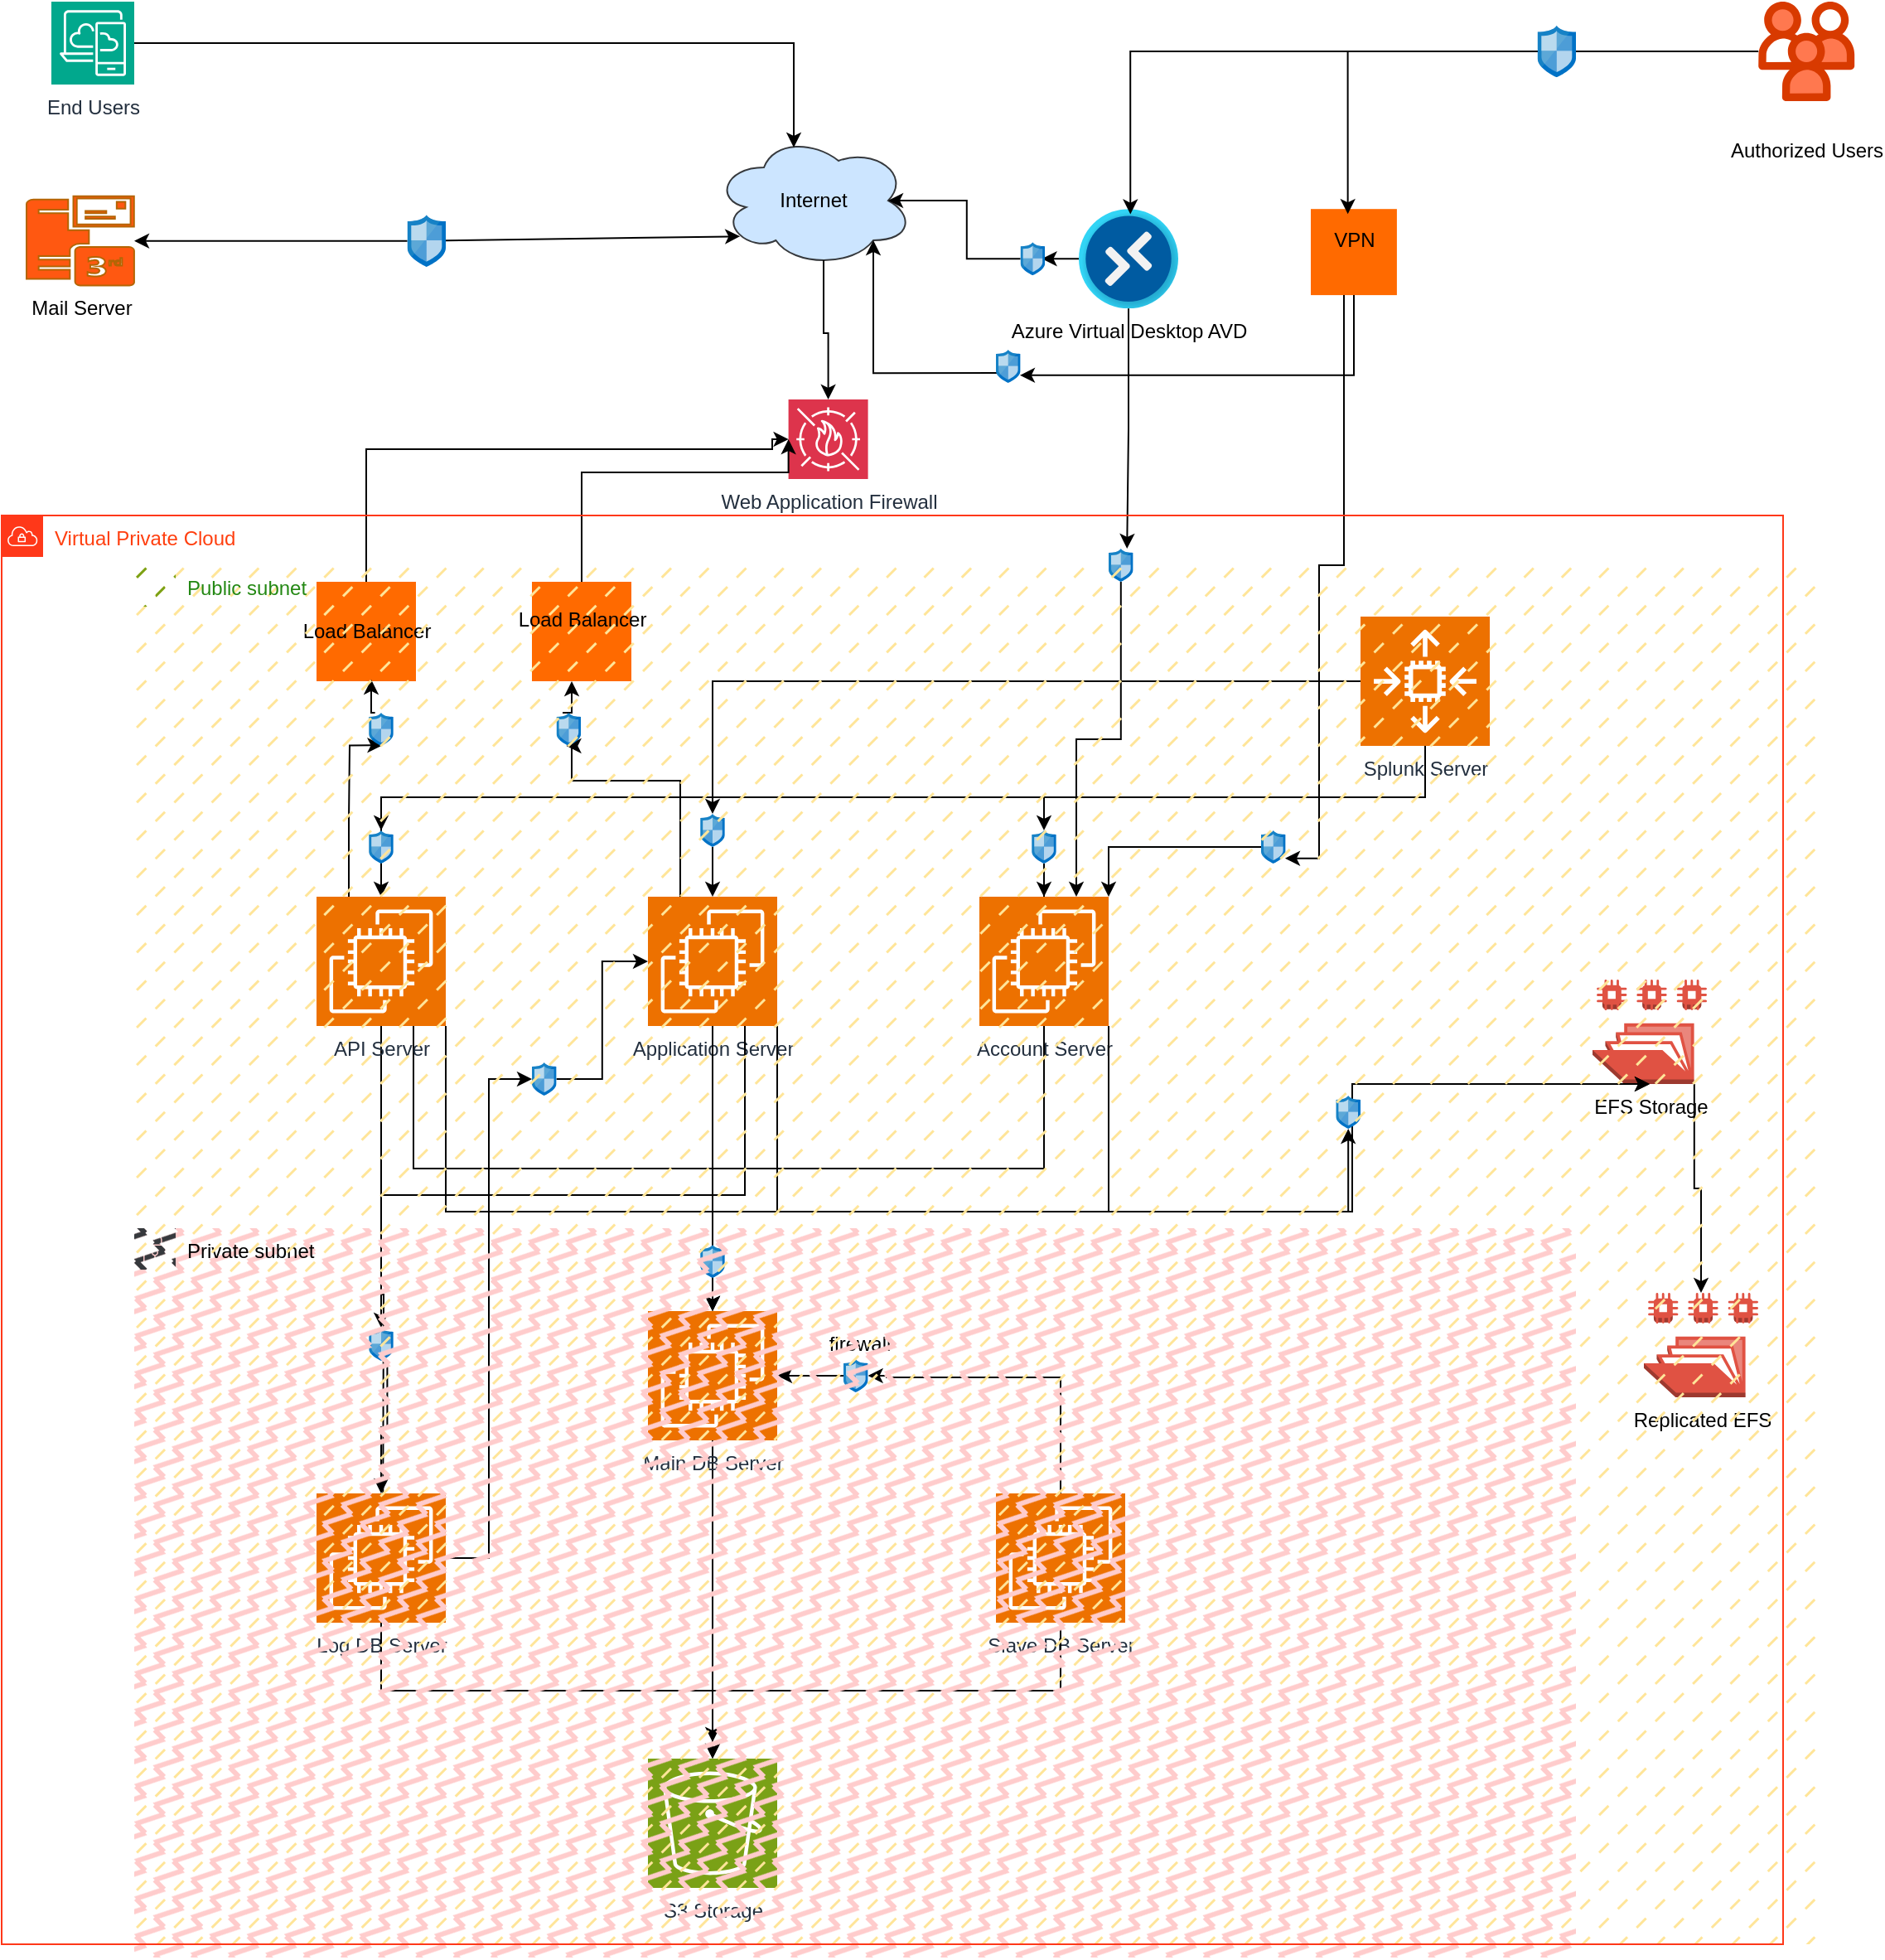 <mxfile version="26.1.3">
  <diagram name="Page-1" id="6llcf1VO2GF8xaWJh-RL">
    <mxGraphModel dx="3382" dy="2260" grid="1" gridSize="10" guides="1" tooltips="1" connect="1" arrows="1" fold="1" page="1" pageScale="1" pageWidth="850" pageHeight="1100" math="0" shadow="0">
      <root>
        <mxCell id="0" />
        <mxCell id="1" parent="0" />
        <mxCell id="7397BdflzSJR0_GllKvD-17" style="edgeStyle=orthogonalEdgeStyle;rounded=0;orthogonalLoop=1;jettySize=auto;html=1;exitX=0.75;exitY=1;exitDx=0;exitDy=0;exitPerimeter=0;" parent="1" source="7397BdflzSJR0_GllKvD-3" target="7397BdflzSJR0_GllKvD-7" edge="1">
          <mxGeometry relative="1" as="geometry" />
        </mxCell>
        <mxCell id="7397BdflzSJR0_GllKvD-20" style="edgeStyle=orthogonalEdgeStyle;rounded=0;orthogonalLoop=1;jettySize=auto;html=1;" parent="1" source="7397BdflzSJR0_GllKvD-3" edge="1">
          <mxGeometry relative="1" as="geometry">
            <mxPoint x="160" y="682" as="targetPoint" />
            <mxPoint x="139.5" y="400" as="sourcePoint" />
          </mxGeometry>
        </mxCell>
        <mxCell id="7397BdflzSJR0_GllKvD-3" value="API Server " style="sketch=0;points=[[0,0,0],[0.25,0,0],[0.5,0,0],[0.75,0,0],[1,0,0],[0,1,0],[0.25,1,0],[0.5,1,0],[0.75,1,0],[1,1,0],[0,0.25,0],[0,0.5,0],[0,0.75,0],[1,0.25,0],[1,0.5,0],[1,0.75,0]];outlineConnect=0;fontColor=#232F3E;fillColor=#ED7100;strokeColor=#ffffff;dashed=0;verticalLabelPosition=bottom;verticalAlign=top;align=center;html=1;fontSize=12;fontStyle=0;aspect=fixed;shape=mxgraph.aws4.resourceIcon;resIcon=mxgraph.aws4.ec2;" parent="1" vertex="1">
          <mxGeometry x="120" y="280" width="78" height="78" as="geometry" />
        </mxCell>
        <mxCell id="7397BdflzSJR0_GllKvD-4" value="Application Server" style="sketch=0;points=[[0,0,0],[0.25,0,0],[0.5,0,0],[0.75,0,0],[1,0,0],[0,1,0],[0.25,1,0],[0.5,1,0],[0.75,1,0],[1,1,0],[0,0.25,0],[0,0.5,0],[0,0.75,0],[1,0.25,0],[1,0.5,0],[1,0.75,0]];outlineConnect=0;fontColor=#232F3E;fillColor=#ED7100;strokeColor=#ffffff;dashed=0;verticalLabelPosition=bottom;verticalAlign=top;align=center;html=1;fontSize=12;fontStyle=0;aspect=fixed;shape=mxgraph.aws4.resourceIcon;resIcon=mxgraph.aws4.ec2;" parent="1" vertex="1">
          <mxGeometry x="320" y="280" width="78" height="78" as="geometry" />
        </mxCell>
        <mxCell id="7397BdflzSJR0_GllKvD-5" value="Log DB Server" style="sketch=0;points=[[0,0,0],[0.25,0,0],[0.5,0,0],[0.75,0,0],[1,0,0],[0,1,0],[0.25,1,0],[0.5,1,0],[0.75,1,0],[1,1,0],[0,0.25,0],[0,0.5,0],[0,0.75,0],[1,0.25,0],[1,0.5,0],[1,0.75,0]];outlineConnect=0;fontColor=#232F3E;fillColor=#ED7100;strokeColor=#ffffff;dashed=0;verticalLabelPosition=bottom;verticalAlign=top;align=center;html=1;fontSize=12;fontStyle=0;aspect=fixed;shape=mxgraph.aws4.resourceIcon;resIcon=mxgraph.aws4.ec2;" parent="1" vertex="1">
          <mxGeometry x="120" y="640" width="78" height="78" as="geometry" />
        </mxCell>
        <mxCell id="7397BdflzSJR0_GllKvD-12" style="edgeStyle=orthogonalEdgeStyle;rounded=0;orthogonalLoop=1;jettySize=auto;html=1;entryX=1;entryY=0.5;entryDx=0;entryDy=0;entryPerimeter=0;" parent="1" source="7397BdflzSJR0_GllKvD-67" target="7397BdflzSJR0_GllKvD-7" edge="1">
          <mxGeometry relative="1" as="geometry">
            <mxPoint x="569" y="570" as="targetPoint" />
            <Array as="points" />
          </mxGeometry>
        </mxCell>
        <mxCell id="7397BdflzSJR0_GllKvD-6" value="Slave DB Server" style="sketch=0;points=[[0,0,0],[0.25,0,0],[0.5,0,0],[0.75,0,0],[1,0,0],[0,1,0],[0.25,1,0],[0.5,1,0],[0.75,1,0],[1,1,0],[0,0.25,0],[0,0.5,0],[0,0.75,0],[1,0.25,0],[1,0.5,0],[1,0.75,0]];outlineConnect=0;fontColor=#232F3E;fillColor=#ED7100;strokeColor=#ffffff;dashed=0;verticalLabelPosition=bottom;verticalAlign=top;align=center;html=1;fontSize=12;fontStyle=0;aspect=fixed;shape=mxgraph.aws4.resourceIcon;resIcon=mxgraph.aws4.ec2;" parent="1" vertex="1">
          <mxGeometry x="530" y="640" width="78" height="78" as="geometry" />
        </mxCell>
        <mxCell id="7397BdflzSJR0_GllKvD-26" style="edgeStyle=orthogonalEdgeStyle;rounded=0;orthogonalLoop=1;jettySize=auto;html=1;exitX=0.5;exitY=1;exitDx=0;exitDy=0;exitPerimeter=0;" parent="1" source="7397BdflzSJR0_GllKvD-7" edge="1">
          <mxGeometry relative="1" as="geometry">
            <mxPoint x="359" y="790" as="targetPoint" />
          </mxGeometry>
        </mxCell>
        <mxCell id="7397BdflzSJR0_GllKvD-7" value="Main DB Server" style="sketch=0;points=[[0,0,0],[0.25,0,0],[0.5,0,0],[0.75,0,0],[1,0,0],[0,1,0],[0.25,1,0],[0.5,1,0],[0.75,1,0],[1,1,0],[0,0.25,0],[0,0.5,0],[0,0.75,0],[1,0.25,0],[1,0.5,0],[1,0.75,0]];outlineConnect=0;fontColor=#232F3E;fillColor=#ED7100;strokeColor=#ffffff;dashed=0;verticalLabelPosition=bottom;verticalAlign=top;align=center;html=1;fontSize=12;fontStyle=0;aspect=fixed;shape=mxgraph.aws4.resourceIcon;resIcon=mxgraph.aws4.ec2;" parent="1" vertex="1">
          <mxGeometry x="320" y="530" width="78" height="78" as="geometry" />
        </mxCell>
        <mxCell id="7397BdflzSJR0_GllKvD-8" value="Account Server" style="sketch=0;points=[[0,0,0],[0.25,0,0],[0.5,0,0],[0.75,0,0],[1,0,0],[0,1,0],[0.25,1,0],[0.5,1,0],[0.75,1,0],[1,1,0],[0,0.25,0],[0,0.5,0],[0,0.75,0],[1,0.25,0],[1,0.5,0],[1,0.75,0]];outlineConnect=0;fontColor=#232F3E;fillColor=#ED7100;strokeColor=#ffffff;dashed=0;verticalLabelPosition=bottom;verticalAlign=top;align=center;html=1;fontSize=12;fontStyle=0;aspect=fixed;shape=mxgraph.aws4.resourceIcon;resIcon=mxgraph.aws4.ec2;" parent="1" vertex="1">
          <mxGeometry x="520" y="280" width="78" height="78" as="geometry" />
        </mxCell>
        <mxCell id="7397BdflzSJR0_GllKvD-22" style="edgeStyle=orthogonalEdgeStyle;rounded=0;orthogonalLoop=1;jettySize=auto;html=1;exitX=0.5;exitY=1;exitDx=0;exitDy=0;exitPerimeter=0;" parent="1" source="7397BdflzSJR0_GllKvD-95" target="7397BdflzSJR0_GllKvD-8" edge="1">
          <mxGeometry relative="1" as="geometry" />
        </mxCell>
        <mxCell id="7397BdflzSJR0_GllKvD-10" value="&lt;div&gt;Splunk Server&lt;/div&gt;&lt;div&gt;&lt;br&gt;&lt;/div&gt;" style="sketch=0;points=[[0,0,0],[0.25,0,0],[0.5,0,0],[0.75,0,0],[1,0,0],[0,1,0],[0.25,1,0],[0.5,1,0],[0.75,1,0],[1,1,0],[0,0.25,0],[0,0.5,0],[0,0.75,0],[1,0.25,0],[1,0.5,0],[1,0.75,0]];outlineConnect=0;fontColor=#232F3E;fillColor=#ED7100;strokeColor=#ffffff;dashed=0;verticalLabelPosition=bottom;verticalAlign=top;align=center;html=1;fontSize=12;fontStyle=0;aspect=fixed;shape=mxgraph.aws4.resourceIcon;resIcon=mxgraph.aws4.auto_scaling2;" parent="1" vertex="1">
          <mxGeometry x="750" y="111" width="78" height="78" as="geometry" />
        </mxCell>
        <mxCell id="7397BdflzSJR0_GllKvD-11" style="edgeStyle=orthogonalEdgeStyle;rounded=0;orthogonalLoop=1;jettySize=auto;html=1;exitX=0.5;exitY=1;exitDx=0;exitDy=0;exitPerimeter=0;entryX=0.5;entryY=0;entryDx=0;entryDy=0;entryPerimeter=0;" parent="1" source="7397BdflzSJR0_GllKvD-4" target="7397BdflzSJR0_GllKvD-7" edge="1">
          <mxGeometry relative="1" as="geometry" />
        </mxCell>
        <mxCell id="7397BdflzSJR0_GllKvD-14" style="edgeStyle=orthogonalEdgeStyle;rounded=0;orthogonalLoop=1;jettySize=auto;html=1;entryX=0;entryY=0.5;entryDx=0;entryDy=0;entryPerimeter=0;" parent="1" source="7397BdflzSJR0_GllKvD-88" target="7397BdflzSJR0_GllKvD-4" edge="1">
          <mxGeometry relative="1" as="geometry" />
        </mxCell>
        <mxCell id="7397BdflzSJR0_GllKvD-18" style="edgeStyle=orthogonalEdgeStyle;rounded=0;orthogonalLoop=1;jettySize=auto;html=1;exitX=0.5;exitY=1;exitDx=0;exitDy=0;exitPerimeter=0;entryX=0.5;entryY=0;entryDx=0;entryDy=0;entryPerimeter=0;" parent="1" source="7397BdflzSJR0_GllKvD-8" target="7397BdflzSJR0_GllKvD-7" edge="1">
          <mxGeometry relative="1" as="geometry" />
        </mxCell>
        <mxCell id="7397BdflzSJR0_GllKvD-19" value="" style="edgeStyle=orthogonalEdgeStyle;rounded=0;orthogonalLoop=1;jettySize=auto;html=1;exitX=0.75;exitY=1;exitDx=0;exitDy=0;exitPerimeter=0;entryX=0.5;entryY=0;entryDx=0;entryDy=0;entryPerimeter=0;" parent="1" source="7397BdflzSJR0_GllKvD-60" target="7397BdflzSJR0_GllKvD-5" edge="1">
          <mxGeometry relative="1" as="geometry" />
        </mxCell>
        <mxCell id="7397BdflzSJR0_GllKvD-21" style="edgeStyle=orthogonalEdgeStyle;rounded=0;orthogonalLoop=1;jettySize=auto;html=1;entryX=0.5;entryY=0;entryDx=0;entryDy=0;entryPerimeter=0;" parent="1" source="7397BdflzSJR0_GllKvD-97" target="7397BdflzSJR0_GllKvD-4" edge="1">
          <mxGeometry relative="1" as="geometry" />
        </mxCell>
        <mxCell id="7397BdflzSJR0_GllKvD-23" style="edgeStyle=orthogonalEdgeStyle;rounded=0;orthogonalLoop=1;jettySize=auto;html=1;exitX=0.5;exitY=1;exitDx=0;exitDy=0;exitPerimeter=0;entryX=0.5;entryY=0;entryDx=0;entryDy=0;entryPerimeter=0;" parent="1" source="7397BdflzSJR0_GllKvD-99" target="7397BdflzSJR0_GllKvD-3" edge="1">
          <mxGeometry relative="1" as="geometry">
            <Array as="points">
              <mxPoint x="159" y="220" />
            </Array>
          </mxGeometry>
        </mxCell>
        <mxCell id="7397BdflzSJR0_GllKvD-24" value="&lt;div&gt;S3 Storage&lt;/div&gt;&lt;div&gt;&lt;br&gt;&lt;/div&gt;" style="sketch=0;points=[[0,0,0],[0.25,0,0],[0.5,0,0],[0.75,0,0],[1,0,0],[0,1,0],[0.25,1,0],[0.5,1,0],[0.75,1,0],[1,1,0],[0,0.25,0],[0,0.5,0],[0,0.75,0],[1,0.25,0],[1,0.5,0],[1,0.75,0]];outlineConnect=0;fontColor=#232F3E;fillColor=#7AA116;strokeColor=#ffffff;dashed=0;verticalLabelPosition=bottom;verticalAlign=top;align=center;html=1;fontSize=12;fontStyle=0;aspect=fixed;shape=mxgraph.aws4.resourceIcon;resIcon=mxgraph.aws4.s3;" parent="1" vertex="1">
          <mxGeometry x="320" y="800" width="78" height="78" as="geometry" />
        </mxCell>
        <mxCell id="7397BdflzSJR0_GllKvD-25" style="edgeStyle=orthogonalEdgeStyle;rounded=0;orthogonalLoop=1;jettySize=auto;html=1;exitX=0.5;exitY=1;exitDx=0;exitDy=0;exitPerimeter=0;entryX=0.5;entryY=0;entryDx=0;entryDy=0;entryPerimeter=0;" parent="1" source="7397BdflzSJR0_GllKvD-6" target="7397BdflzSJR0_GllKvD-24" edge="1">
          <mxGeometry relative="1" as="geometry" />
        </mxCell>
        <mxCell id="7397BdflzSJR0_GllKvD-27" style="edgeStyle=orthogonalEdgeStyle;rounded=0;orthogonalLoop=1;jettySize=auto;html=1;exitX=0.5;exitY=1;exitDx=0;exitDy=0;exitPerimeter=0;entryX=0.5;entryY=0;entryDx=0;entryDy=0;entryPerimeter=0;" parent="1" source="7397BdflzSJR0_GllKvD-5" target="7397BdflzSJR0_GllKvD-24" edge="1">
          <mxGeometry relative="1" as="geometry" />
        </mxCell>
        <mxCell id="7397BdflzSJR0_GllKvD-35" style="edgeStyle=orthogonalEdgeStyle;rounded=0;orthogonalLoop=1;jettySize=auto;html=1;exitX=0.89;exitY=1;exitDx=0;exitDy=0;exitPerimeter=0;" parent="1" source="7397BdflzSJR0_GllKvD-28" target="7397BdflzSJR0_GllKvD-34" edge="1">
          <mxGeometry relative="1" as="geometry" />
        </mxCell>
        <mxCell id="7397BdflzSJR0_GllKvD-28" value="EFS Storage" style="outlineConnect=0;dashed=0;verticalLabelPosition=bottom;verticalAlign=top;align=center;html=1;shape=mxgraph.aws3.efs_share;fillColor=#E05243;gradientColor=none;" parent="1" vertex="1">
          <mxGeometry x="890" y="330" width="69" height="63" as="geometry" />
        </mxCell>
        <mxCell id="7397BdflzSJR0_GllKvD-30" style="edgeStyle=orthogonalEdgeStyle;rounded=0;orthogonalLoop=1;jettySize=auto;html=1;exitX=1;exitY=1;exitDx=0;exitDy=0;exitPerimeter=0;entryX=0.5;entryY=1;entryDx=0;entryDy=0;entryPerimeter=0;" parent="1" source="7397BdflzSJR0_GllKvD-3" target="7397BdflzSJR0_GllKvD-28" edge="1">
          <mxGeometry relative="1" as="geometry">
            <Array as="points">
              <mxPoint x="198" y="470" />
              <mxPoint x="745" y="470" />
            </Array>
          </mxGeometry>
        </mxCell>
        <mxCell id="7397BdflzSJR0_GllKvD-32" style="edgeStyle=orthogonalEdgeStyle;rounded=0;orthogonalLoop=1;jettySize=auto;html=1;exitX=1;exitY=1;exitDx=0;exitDy=0;exitPerimeter=0;entryX=0.5;entryY=1;entryDx=0;entryDy=0;entryPerimeter=0;" parent="1" source="7397BdflzSJR0_GllKvD-4" target="7397BdflzSJR0_GllKvD-28" edge="1">
          <mxGeometry relative="1" as="geometry">
            <Array as="points">
              <mxPoint x="398" y="470" />
              <mxPoint x="745" y="470" />
            </Array>
          </mxGeometry>
        </mxCell>
        <mxCell id="7397BdflzSJR0_GllKvD-34" value="Replicated EFS" style="outlineConnect=0;dashed=0;verticalLabelPosition=bottom;verticalAlign=top;align=center;html=1;shape=mxgraph.aws3.efs_share;fillColor=#E05243;gradientColor=none;" parent="1" vertex="1">
          <mxGeometry x="921" y="519" width="69" height="63" as="geometry" />
        </mxCell>
        <mxCell id="7397BdflzSJR0_GllKvD-36" value="&lt;div&gt;Load Balancer&lt;/div&gt;" style="points=[];aspect=fixed;html=1;align=center;shadow=0;dashed=0;fillColor=#FF6A00;strokeColor=none;shape=mxgraph.alibaba_cloud.alb_application_load_balancer_02;" parent="1" vertex="1">
          <mxGeometry x="120" y="90" width="60" height="60" as="geometry" />
        </mxCell>
        <mxCell id="7397BdflzSJR0_GllKvD-37" value="&lt;div&gt;Load Balancer&lt;/div&gt;&lt;div&gt;&lt;br&gt;&lt;/div&gt;" style="points=[];aspect=fixed;html=1;align=center;shadow=0;dashed=0;fillColor=#FF6A00;strokeColor=none;shape=mxgraph.alibaba_cloud.alb_application_load_balancer_02;" parent="1" vertex="1">
          <mxGeometry x="250" y="90" width="60" height="60" as="geometry" />
        </mxCell>
        <mxCell id="7397BdflzSJR0_GllKvD-39" style="edgeStyle=orthogonalEdgeStyle;rounded=0;orthogonalLoop=1;jettySize=auto;html=1;exitX=0.25;exitY=0;exitDx=0;exitDy=0;exitPerimeter=0;entryX=0.55;entryY=0.983;entryDx=0;entryDy=0;entryPerimeter=0;" parent="1" source="7397BdflzSJR0_GllKvD-103" target="7397BdflzSJR0_GllKvD-36" edge="1">
          <mxGeometry relative="1" as="geometry" />
        </mxCell>
        <mxCell id="7397BdflzSJR0_GllKvD-40" style="edgeStyle=orthogonalEdgeStyle;rounded=0;orthogonalLoop=1;jettySize=auto;html=1;exitX=0.25;exitY=0;exitDx=0;exitDy=0;exitPerimeter=0;entryX=0.4;entryY=1;entryDx=0;entryDy=0;entryPerimeter=0;" parent="1" source="7397BdflzSJR0_GllKvD-101" target="7397BdflzSJR0_GllKvD-37" edge="1">
          <mxGeometry relative="1" as="geometry">
            <Array as="points" />
          </mxGeometry>
        </mxCell>
        <mxCell id="7397BdflzSJR0_GllKvD-41" value="&lt;div&gt;Web Application Firewall&lt;/div&gt;&lt;div&gt;&lt;br&gt;&lt;/div&gt;" style="sketch=0;points=[[0,0,0],[0.25,0,0],[0.5,0,0],[0.75,0,0],[1,0,0],[0,1,0],[0.25,1,0],[0.5,1,0],[0.75,1,0],[1,1,0],[0,0.25,0],[0,0.5,0],[0,0.75,0],[1,0.25,0],[1,0.5,0],[1,0.75,0]];outlineConnect=0;fontColor=#232F3E;fillColor=#DD344C;strokeColor=#ffffff;dashed=0;verticalLabelPosition=bottom;verticalAlign=top;align=center;html=1;fontSize=12;fontStyle=0;aspect=fixed;shape=mxgraph.aws4.resourceIcon;resIcon=mxgraph.aws4.waf;" parent="1" vertex="1">
          <mxGeometry x="404.8" y="-20" width="48" height="48" as="geometry" />
        </mxCell>
        <mxCell id="7397BdflzSJR0_GllKvD-45" value="&lt;div&gt;Internet &lt;br&gt;&lt;/div&gt;" style="ellipse;shape=cloud;whiteSpace=wrap;html=1;fillColor=#cce5ff;strokeColor=#36393d;" parent="1" vertex="1">
          <mxGeometry x="360" y="-180" width="120" height="80" as="geometry" />
        </mxCell>
        <mxCell id="7397BdflzSJR0_GllKvD-46" style="edgeStyle=orthogonalEdgeStyle;rounded=0;orthogonalLoop=1;jettySize=auto;html=1;entryX=0;entryY=0.5;entryDx=0;entryDy=0;entryPerimeter=0;" parent="1" source="7397BdflzSJR0_GllKvD-37" target="7397BdflzSJR0_GllKvD-41" edge="1">
          <mxGeometry relative="1" as="geometry">
            <Array as="points">
              <mxPoint x="280" y="24" />
            </Array>
          </mxGeometry>
        </mxCell>
        <mxCell id="7397BdflzSJR0_GllKvD-48" style="edgeStyle=orthogonalEdgeStyle;rounded=0;orthogonalLoop=1;jettySize=auto;html=1;entryX=0;entryY=0.5;entryDx=0;entryDy=0;entryPerimeter=0;" parent="1" source="7397BdflzSJR0_GllKvD-36" target="7397BdflzSJR0_GllKvD-41" edge="1">
          <mxGeometry relative="1" as="geometry">
            <Array as="points">
              <mxPoint x="150" y="10" />
              <mxPoint x="395" y="10" />
            </Array>
          </mxGeometry>
        </mxCell>
        <mxCell id="7397BdflzSJR0_GllKvD-51" value="firewall" style="ellipse;whiteSpace=wrap;html=1;rotation=0;" parent="1" vertex="1">
          <mxGeometry x="442.8" y="550" width="10" as="geometry" />
        </mxCell>
        <mxCell id="7397BdflzSJR0_GllKvD-72" value="" style="edgeStyle=orthogonalEdgeStyle;rounded=0;orthogonalLoop=1;jettySize=auto;html=1;entryX=1;entryY=0.5;entryDx=0;entryDy=0;entryPerimeter=0;" parent="1" source="7397BdflzSJR0_GllKvD-6" target="7397BdflzSJR0_GllKvD-67" edge="1">
          <mxGeometry relative="1" as="geometry">
            <mxPoint x="398" y="569" as="targetPoint" />
            <mxPoint x="569" y="640" as="sourcePoint" />
            <Array as="points">
              <mxPoint x="569" y="570" />
              <mxPoint x="464" y="570" />
              <mxPoint x="464" y="569" />
            </Array>
          </mxGeometry>
        </mxCell>
        <mxCell id="7397BdflzSJR0_GllKvD-67" value="" style="image;sketch=0;aspect=fixed;html=1;points=[];align=center;fontSize=12;image=img/lib/mscae/Network_Security_Groups_Classic.svg;" parent="1" vertex="1">
          <mxGeometry x="438" y="559" width="14.8" height="20" as="geometry" />
        </mxCell>
        <mxCell id="7397BdflzSJR0_GllKvD-74" value="" style="edgeStyle=orthogonalEdgeStyle;rounded=0;orthogonalLoop=1;jettySize=auto;html=1;exitX=0.75;exitY=1;exitDx=0;exitDy=0;exitPerimeter=0;entryX=0.5;entryY=0;entryDx=0;entryDy=0;entryPerimeter=0;" parent="1" source="7397BdflzSJR0_GllKvD-4" target="7397BdflzSJR0_GllKvD-60" edge="1">
          <mxGeometry relative="1" as="geometry">
            <mxPoint x="379" y="358" as="sourcePoint" />
            <mxPoint x="159" y="640" as="targetPoint" />
            <Array as="points">
              <mxPoint x="379" y="460" />
              <mxPoint x="159" y="460" />
            </Array>
          </mxGeometry>
        </mxCell>
        <mxCell id="7397BdflzSJR0_GllKvD-60" value="" style="image;sketch=0;aspect=fixed;html=1;points=[];align=center;fontSize=12;image=img/lib/mscae/Network_Security_Groups_Classic.svg;" parent="1" vertex="1">
          <mxGeometry x="151.6" y="540" width="14.8" height="20" as="geometry" />
        </mxCell>
        <mxCell id="7397BdflzSJR0_GllKvD-87" value="" style="image;sketch=0;aspect=fixed;html=1;points=[];align=center;fontSize=12;image=img/lib/mscae/Network_Security_Groups_Classic.svg;" parent="1" vertex="1">
          <mxGeometry x="351.6" y="490" width="14.8" height="20" as="geometry" />
        </mxCell>
        <mxCell id="7397BdflzSJR0_GllKvD-89" value="" style="edgeStyle=orthogonalEdgeStyle;rounded=0;orthogonalLoop=1;jettySize=auto;html=1;entryX=0;entryY=0.5;entryDx=0;entryDy=0;entryPerimeter=0;" parent="1" source="7397BdflzSJR0_GllKvD-5" target="7397BdflzSJR0_GllKvD-88" edge="1">
          <mxGeometry relative="1" as="geometry">
            <mxPoint x="198" y="679" as="sourcePoint" />
            <mxPoint x="320" y="319" as="targetPoint" />
          </mxGeometry>
        </mxCell>
        <mxCell id="7397BdflzSJR0_GllKvD-88" value="" style="image;sketch=0;aspect=fixed;html=1;points=[];align=center;fontSize=12;image=img/lib/mscae/Network_Security_Groups_Classic.svg;" parent="1" vertex="1">
          <mxGeometry x="250.0" y="380" width="14.8" height="20" as="geometry" />
        </mxCell>
        <mxCell id="7397BdflzSJR0_GllKvD-94" value="" style="edgeStyle=orthogonalEdgeStyle;rounded=0;orthogonalLoop=1;jettySize=auto;html=1;exitX=1;exitY=1;exitDx=0;exitDy=0;exitPerimeter=0;entryX=0.5;entryY=1;entryDx=0;entryDy=0;entryPerimeter=0;" parent="1" source="7397BdflzSJR0_GllKvD-8" target="7397BdflzSJR0_GllKvD-91" edge="1">
          <mxGeometry relative="1" as="geometry">
            <mxPoint x="598" y="358" as="sourcePoint" />
            <mxPoint x="745" y="351" as="targetPoint" />
            <Array as="points">
              <mxPoint x="598" y="470" />
              <mxPoint x="743" y="470" />
            </Array>
          </mxGeometry>
        </mxCell>
        <mxCell id="7397BdflzSJR0_GllKvD-91" value="" style="image;sketch=0;aspect=fixed;html=1;points=[];align=center;fontSize=12;image=img/lib/mscae/Network_Security_Groups_Classic.svg;" parent="1" vertex="1">
          <mxGeometry x="735.2" y="400" width="14.8" height="20" as="geometry" />
        </mxCell>
        <mxCell id="7397BdflzSJR0_GllKvD-96" value="" style="edgeStyle=orthogonalEdgeStyle;rounded=0;orthogonalLoop=1;jettySize=auto;html=1;exitX=0.5;exitY=1;exitDx=0;exitDy=0;exitPerimeter=0;" parent="1" source="7397BdflzSJR0_GllKvD-10" target="7397BdflzSJR0_GllKvD-95" edge="1">
          <mxGeometry relative="1" as="geometry">
            <mxPoint x="789" y="189" as="sourcePoint" />
            <mxPoint x="559" y="280" as="targetPoint" />
            <Array as="points">
              <mxPoint x="789" y="220" />
              <mxPoint x="559" y="220" />
            </Array>
          </mxGeometry>
        </mxCell>
        <mxCell id="7397BdflzSJR0_GllKvD-95" value="" style="image;sketch=0;aspect=fixed;html=1;points=[];align=center;fontSize=12;image=img/lib/mscae/Network_Security_Groups_Classic.svg;" parent="1" vertex="1">
          <mxGeometry x="551.6" y="240" width="14.8" height="20" as="geometry" />
        </mxCell>
        <mxCell id="7397BdflzSJR0_GllKvD-98" value="" style="edgeStyle=orthogonalEdgeStyle;rounded=0;orthogonalLoop=1;jettySize=auto;html=1;entryX=0.5;entryY=0;entryDx=0;entryDy=0;entryPerimeter=0;" parent="1" source="7397BdflzSJR0_GllKvD-10" target="7397BdflzSJR0_GllKvD-97" edge="1">
          <mxGeometry relative="1" as="geometry">
            <mxPoint x="750" y="150" as="sourcePoint" />
            <mxPoint x="359" y="280" as="targetPoint" />
          </mxGeometry>
        </mxCell>
        <mxCell id="7397BdflzSJR0_GllKvD-97" value="" style="image;sketch=0;aspect=fixed;html=1;points=[];align=center;fontSize=12;image=img/lib/mscae/Network_Security_Groups_Classic.svg;" parent="1" vertex="1">
          <mxGeometry x="351.6" y="230" width="14.8" height="20" as="geometry" />
        </mxCell>
        <mxCell id="7397BdflzSJR0_GllKvD-100" value="" style="edgeStyle=orthogonalEdgeStyle;rounded=0;orthogonalLoop=1;jettySize=auto;html=1;exitX=0.5;exitY=1;exitDx=0;exitDy=0;exitPerimeter=0;entryX=0.5;entryY=0;entryDx=0;entryDy=0;entryPerimeter=0;" parent="1" source="7397BdflzSJR0_GllKvD-10" target="7397BdflzSJR0_GllKvD-99" edge="1">
          <mxGeometry relative="1" as="geometry">
            <mxPoint x="789" y="189" as="sourcePoint" />
            <mxPoint x="159" y="280" as="targetPoint" />
            <Array as="points">
              <mxPoint x="789" y="220" />
            </Array>
          </mxGeometry>
        </mxCell>
        <mxCell id="7397BdflzSJR0_GllKvD-99" value="" style="image;sketch=0;aspect=fixed;html=1;points=[];align=center;fontSize=12;image=img/lib/mscae/Network_Security_Groups_Classic.svg;" parent="1" vertex="1">
          <mxGeometry x="151.6" y="240" width="14.8" height="20" as="geometry" />
        </mxCell>
        <mxCell id="7397BdflzSJR0_GllKvD-102" value="" style="edgeStyle=orthogonalEdgeStyle;rounded=0;orthogonalLoop=1;jettySize=auto;html=1;exitX=0.25;exitY=0;exitDx=0;exitDy=0;exitPerimeter=0;entryX=0.4;entryY=1;entryDx=0;entryDy=0;entryPerimeter=0;" parent="1" source="7397BdflzSJR0_GllKvD-4" target="7397BdflzSJR0_GllKvD-101" edge="1">
          <mxGeometry relative="1" as="geometry">
            <mxPoint x="340" y="280" as="sourcePoint" />
            <mxPoint x="274" y="150" as="targetPoint" />
            <Array as="points">
              <mxPoint x="340" y="210" />
              <mxPoint x="274" y="210" />
            </Array>
          </mxGeometry>
        </mxCell>
        <mxCell id="7397BdflzSJR0_GllKvD-101" value="" style="image;sketch=0;aspect=fixed;html=1;points=[];align=center;fontSize=12;image=img/lib/mscae/Network_Security_Groups_Classic.svg;" parent="1" vertex="1">
          <mxGeometry x="264.8" y="169" width="14.8" height="20" as="geometry" />
        </mxCell>
        <mxCell id="7397BdflzSJR0_GllKvD-104" value="" style="edgeStyle=orthogonalEdgeStyle;rounded=0;orthogonalLoop=1;jettySize=auto;html=1;exitX=0.25;exitY=0;exitDx=0;exitDy=0;exitPerimeter=0;entryX=0.55;entryY=0.983;entryDx=0;entryDy=0;entryPerimeter=0;" parent="1" source="7397BdflzSJR0_GllKvD-3" target="7397BdflzSJR0_GllKvD-103" edge="1">
          <mxGeometry relative="1" as="geometry">
            <mxPoint x="140" y="280" as="sourcePoint" />
            <mxPoint x="153" y="149" as="targetPoint" />
            <Array as="points">
              <mxPoint x="139" y="234" />
              <mxPoint x="140" y="189" />
            </Array>
          </mxGeometry>
        </mxCell>
        <mxCell id="7397BdflzSJR0_GllKvD-103" value="" style="image;sketch=0;aspect=fixed;html=1;points=[];align=center;fontSize=12;image=img/lib/mscae/Network_Security_Groups_Classic.svg;" parent="1" vertex="1">
          <mxGeometry x="151.6" y="169" width="14.8" height="20" as="geometry" />
        </mxCell>
        <mxCell id="7397BdflzSJR0_GllKvD-106" style="edgeStyle=orthogonalEdgeStyle;rounded=0;orthogonalLoop=1;jettySize=auto;html=1;entryX=0.4;entryY=0.1;entryDx=0;entryDy=0;entryPerimeter=0;" parent="1" source="7397BdflzSJR0_GllKvD-105" target="7397BdflzSJR0_GllKvD-45" edge="1">
          <mxGeometry relative="1" as="geometry">
            <mxPoint x="280" y="-230" as="targetPoint" />
          </mxGeometry>
        </mxCell>
        <mxCell id="7397BdflzSJR0_GllKvD-105" value="&lt;div&gt;End Users&lt;/div&gt;&lt;div&gt;&lt;br&gt;&lt;/div&gt;" style="sketch=0;points=[[0,0,0],[0.25,0,0],[0.5,0,0],[0.75,0,0],[1,0,0],[0,1,0],[0.25,1,0],[0.5,1,0],[0.75,1,0],[1,1,0],[0,0.25,0],[0,0.5,0],[0,0.75,0],[1,0.25,0],[1,0.5,0],[1,0.75,0]];outlineConnect=0;fontColor=#232F3E;fillColor=#01A88D;strokeColor=#ffffff;dashed=0;verticalLabelPosition=bottom;verticalAlign=top;align=center;html=1;fontSize=12;fontStyle=0;aspect=fixed;shape=mxgraph.aws4.resourceIcon;resIcon=mxgraph.aws4.desktop_and_app_streaming;" parent="1" vertex="1">
          <mxGeometry x="-40" y="-260" width="50" height="50" as="geometry" />
        </mxCell>
        <mxCell id="7397BdflzSJR0_GllKvD-108" value="&lt;div&gt;Authorized Users&lt;/div&gt;" style="verticalLabelPosition=bottom;aspect=fixed;html=1;shape=mxgraph.salesforce.employees;" parent="1" vertex="1">
          <mxGeometry x="990" y="-260" width="58.2" height="60" as="geometry" />
        </mxCell>
        <mxCell id="7397BdflzSJR0_GllKvD-109" value="&lt;div&gt;Azure Virtual Desktop AVD&lt;/div&gt;&lt;div&gt;&lt;br&gt;&lt;/div&gt;" style="image;aspect=fixed;html=1;points=[];align=center;fontSize=12;image=img/lib/azure2/other/Windows_Virtual_Desktop.svg;imageBackground=default;" parent="1" vertex="1">
          <mxGeometry x="580" y="-134.9" width="60" height="60" as="geometry" />
        </mxCell>
        <mxCell id="7397BdflzSJR0_GllKvD-110" value="&lt;div&gt;VPN&lt;/div&gt;&lt;div&gt;&lt;br&gt;&lt;/div&gt;" style="points=[];aspect=fixed;html=1;align=center;shadow=0;dashed=0;fillColor=#FF6A00;strokeColor=none;shape=mxgraph.alibaba_cloud.vpn_gateway;" parent="1" vertex="1">
          <mxGeometry x="720" y="-134.9" width="51.95" height="51.95" as="geometry" />
        </mxCell>
        <mxCell id="7397BdflzSJR0_GllKvD-126" style="edgeStyle=orthogonalEdgeStyle;rounded=0;orthogonalLoop=1;jettySize=auto;html=1;entryX=0.519;entryY=0.053;entryDx=0;entryDy=0;entryPerimeter=0;" parent="1" source="7397BdflzSJR0_GllKvD-108" target="7397BdflzSJR0_GllKvD-109" edge="1">
          <mxGeometry relative="1" as="geometry" />
        </mxCell>
        <mxCell id="7397BdflzSJR0_GllKvD-127" style="edgeStyle=orthogonalEdgeStyle;rounded=0;orthogonalLoop=1;jettySize=auto;html=1;entryX=0.43;entryY=0.058;entryDx=0;entryDy=0;entryPerimeter=0;" parent="1" source="z3YjpNOcrx776xUaYnsY-13" target="7397BdflzSJR0_GllKvD-110" edge="1">
          <mxGeometry relative="1" as="geometry" />
        </mxCell>
        <mxCell id="7397BdflzSJR0_GllKvD-129" style="edgeStyle=orthogonalEdgeStyle;rounded=0;orthogonalLoop=1;jettySize=auto;html=1;entryX=1;entryY=0;entryDx=0;entryDy=0;entryPerimeter=0;" parent="1" source="7397BdflzSJR0_GllKvD-131" target="7397BdflzSJR0_GllKvD-8" edge="1">
          <mxGeometry relative="1" as="geometry">
            <Array as="points" />
          </mxGeometry>
        </mxCell>
        <mxCell id="7397BdflzSJR0_GllKvD-130" style="edgeStyle=orthogonalEdgeStyle;rounded=0;orthogonalLoop=1;jettySize=auto;html=1;entryX=0.75;entryY=0;entryDx=0;entryDy=0;entryPerimeter=0;" parent="1" source="7397BdflzSJR0_GllKvD-134" target="7397BdflzSJR0_GllKvD-8" edge="1">
          <mxGeometry relative="1" as="geometry" />
        </mxCell>
        <mxCell id="7397BdflzSJR0_GllKvD-131" value="" style="image;sketch=0;aspect=fixed;html=1;points=[];align=center;fontSize=12;image=img/lib/mscae/Network_Security_Groups_Classic.svg;" parent="1" vertex="1">
          <mxGeometry x="690" y="240" width="14.8" height="20" as="geometry" />
        </mxCell>
        <mxCell id="7397BdflzSJR0_GllKvD-135" value="" style="edgeStyle=orthogonalEdgeStyle;rounded=0;orthogonalLoop=1;jettySize=auto;html=1;entryX=0.75;entryY=0;entryDx=0;entryDy=0;entryPerimeter=0;" parent="1" source="7397BdflzSJR0_GllKvD-109" target="7397BdflzSJR0_GllKvD-134" edge="1">
          <mxGeometry relative="1" as="geometry">
            <mxPoint x="610" y="-75" as="sourcePoint" />
            <mxPoint x="579" y="280" as="targetPoint" />
          </mxGeometry>
        </mxCell>
        <mxCell id="7397BdflzSJR0_GllKvD-134" value="" style="image;sketch=0;aspect=fixed;html=1;points=[];align=center;fontSize=12;image=img/lib/mscae/Network_Security_Groups_Classic.svg;" parent="1" vertex="1">
          <mxGeometry x="598" y="70" width="14.8" height="20" as="geometry" />
        </mxCell>
        <mxCell id="7397BdflzSJR0_GllKvD-136" style="edgeStyle=orthogonalEdgeStyle;rounded=0;orthogonalLoop=1;jettySize=auto;html=1;entryX=0.978;entryY=0.843;entryDx=0;entryDy=0;entryPerimeter=0;" parent="1" source="7397BdflzSJR0_GllKvD-110" target="7397BdflzSJR0_GllKvD-131" edge="1">
          <mxGeometry relative="1" as="geometry">
            <Array as="points">
              <mxPoint x="740" y="80" />
              <mxPoint x="725" y="80" />
              <mxPoint x="725" y="257" />
            </Array>
          </mxGeometry>
        </mxCell>
        <mxCell id="7397BdflzSJR0_GllKvD-137" style="edgeStyle=orthogonalEdgeStyle;rounded=0;orthogonalLoop=1;jettySize=auto;html=1;entryX=0.875;entryY=0.5;entryDx=0;entryDy=0;entryPerimeter=0;" parent="1" source="7397BdflzSJR0_GllKvD-142" target="7397BdflzSJR0_GllKvD-45" edge="1">
          <mxGeometry relative="1" as="geometry" />
        </mxCell>
        <mxCell id="7397BdflzSJR0_GllKvD-138" style="edgeStyle=orthogonalEdgeStyle;rounded=0;orthogonalLoop=1;jettySize=auto;html=1;entryX=0.8;entryY=0.8;entryDx=0;entryDy=0;entryPerimeter=0;exitX=0.104;exitY=0.703;exitDx=0;exitDy=0;exitPerimeter=0;" parent="1" source="7397BdflzSJR0_GllKvD-139" target="7397BdflzSJR0_GllKvD-45" edge="1">
          <mxGeometry relative="1" as="geometry">
            <Array as="points" />
          </mxGeometry>
        </mxCell>
        <mxCell id="7397BdflzSJR0_GllKvD-139" value="" style="image;sketch=0;aspect=fixed;html=1;points=[];align=center;fontSize=12;image=img/lib/mscae/Network_Security_Groups_Classic.svg;" parent="1" vertex="1">
          <mxGeometry x="530" y="-50" width="14.8" height="20" as="geometry" />
        </mxCell>
        <mxCell id="7397BdflzSJR0_GllKvD-141" style="edgeStyle=orthogonalEdgeStyle;rounded=0;orthogonalLoop=1;jettySize=auto;html=1;entryX=0.978;entryY=0.771;entryDx=0;entryDy=0;entryPerimeter=0;" parent="1" source="7397BdflzSJR0_GllKvD-110" target="7397BdflzSJR0_GllKvD-139" edge="1">
          <mxGeometry relative="1" as="geometry">
            <Array as="points">
              <mxPoint x="746" y="-35" />
            </Array>
          </mxGeometry>
        </mxCell>
        <mxCell id="7397BdflzSJR0_GllKvD-143" value="" style="edgeStyle=orthogonalEdgeStyle;rounded=0;orthogonalLoop=1;jettySize=auto;html=1;entryX=0.875;entryY=0.5;entryDx=0;entryDy=0;entryPerimeter=0;" parent="1" source="7397BdflzSJR0_GllKvD-109" target="7397BdflzSJR0_GllKvD-142" edge="1">
          <mxGeometry relative="1" as="geometry">
            <mxPoint x="580" y="-105" as="sourcePoint" />
            <mxPoint x="465" y="-140" as="targetPoint" />
          </mxGeometry>
        </mxCell>
        <mxCell id="7397BdflzSJR0_GllKvD-142" value="" style="image;sketch=0;aspect=fixed;html=1;points=[];align=center;fontSize=12;image=img/lib/mscae/Network_Security_Groups_Classic.svg;" parent="1" vertex="1">
          <mxGeometry x="544.8" y="-114.9" width="14.8" height="20" as="geometry" />
        </mxCell>
        <mxCell id="7397BdflzSJR0_GllKvD-147" style="edgeStyle=orthogonalEdgeStyle;rounded=0;orthogonalLoop=1;jettySize=auto;html=1;exitX=0.55;exitY=0.95;exitDx=0;exitDy=0;exitPerimeter=0;entryX=0.5;entryY=0;entryDx=0;entryDy=0;entryPerimeter=0;" parent="1" source="7397BdflzSJR0_GllKvD-45" target="7397BdflzSJR0_GllKvD-41" edge="1">
          <mxGeometry relative="1" as="geometry" />
        </mxCell>
        <mxCell id="7397BdflzSJR0_GllKvD-153" value="Private subnet" style="points=[[0,0],[0.25,0],[0.5,0],[0.75,0],[1,0],[1,0.25],[1,0.5],[1,0.75],[1,1],[0.75,1],[0.5,1],[0.25,1],[0,1],[0,0.75],[0,0.5],[0,0.25]];outlineConnect=0;html=1;whiteSpace=wrap;fontSize=12;fontStyle=0;container=1;pointerEvents=0;collapsible=0;recursiveResize=0;shape=mxgraph.aws4.group;grIcon=mxgraph.aws4.group_security_group;grStroke=0;strokeColor=#36393d;fillColor=#ffcccc;verticalAlign=top;align=left;spacingLeft=30;dashed=0;fillStyle=zigzag-line;" parent="1" vertex="1">
          <mxGeometry x="10" y="480" width="870" height="440" as="geometry" />
        </mxCell>
        <mxCell id="7397BdflzSJR0_GllKvD-155" value="Public subnet" style="points=[[0,0],[0.25,0],[0.5,0],[0.75,0],[1,0],[1,0.25],[1,0.5],[1,0.75],[1,1],[0.75,1],[0.5,1],[0.25,1],[0,1],[0,0.75],[0,0.5],[0,0.25]];outlineConnect=0;gradientColor=none;html=1;whiteSpace=wrap;fontSize=12;fontStyle=0;container=1;pointerEvents=0;collapsible=0;recursiveResize=0;shape=mxgraph.aws4.group;grIcon=mxgraph.aws4.group_security_group;grStroke=0;strokeColor=#7AA116;fillColor=#FFE599;verticalAlign=top;align=left;spacingLeft=30;fontColor=#248814;dashed=0;fillStyle=dashed;" parent="1" vertex="1">
          <mxGeometry x="10" y="80" width="1015" height="832" as="geometry" />
        </mxCell>
        <mxCell id="7397BdflzSJR0_GllKvD-144" value="Virtual Private Cloud " style="sketch=0;outlineConnect=0;gradientColor=none;html=1;whiteSpace=wrap;fontSize=12;fontStyle=0;shape=mxgraph.aws4.group;grIcon=mxgraph.aws4.group_vpc;strokeColor=#FF3819;fillColor=none;verticalAlign=top;align=left;spacingLeft=30;fontColor=#FF3F0F;dashed=0;" parent="1" vertex="1">
          <mxGeometry x="-70" y="50" width="1075" height="862" as="geometry" />
        </mxCell>
        <mxCell id="z3YjpNOcrx776xUaYnsY-4" value="&lt;div&gt;Mail Server&lt;/div&gt;&lt;div&gt;&lt;br&gt;&lt;/div&gt;" style="sketch=0;pointerEvents=1;shadow=0;dashed=0;html=1;strokeColor=#b46504;fillColor=#FF5811;labelPosition=center;verticalLabelPosition=bottom;verticalAlign=top;outlineConnect=0;align=center;shape=mxgraph.office.servers.3rd_party_mail_server;" vertex="1" parent="1">
          <mxGeometry x="-55" y="-142.63" width="65" height="53.92" as="geometry" />
        </mxCell>
        <mxCell id="z3YjpNOcrx776xUaYnsY-10" style="edgeStyle=none;rounded=0;orthogonalLoop=1;jettySize=auto;html=1;" edge="1" parent="1" source="z3YjpNOcrx776xUaYnsY-6" target="z3YjpNOcrx776xUaYnsY-4">
          <mxGeometry relative="1" as="geometry" />
        </mxCell>
        <mxCell id="z3YjpNOcrx776xUaYnsY-6" value="" style="image;sketch=0;aspect=fixed;html=1;points=[];align=center;fontSize=12;image=img/lib/mscae/Network_Security_Groups_Classic.svg;" vertex="1" parent="1">
          <mxGeometry x="174.8" y="-131.35" width="23.2" height="31.35" as="geometry" />
        </mxCell>
        <mxCell id="z3YjpNOcrx776xUaYnsY-12" style="edgeStyle=none;rounded=0;orthogonalLoop=1;jettySize=auto;html=1;entryX=0.13;entryY=0.77;entryDx=0;entryDy=0;entryPerimeter=0;" edge="1" parent="1" source="z3YjpNOcrx776xUaYnsY-6" target="7397BdflzSJR0_GllKvD-45">
          <mxGeometry relative="1" as="geometry" />
        </mxCell>
        <mxCell id="z3YjpNOcrx776xUaYnsY-13" value="" style="image;sketch=0;aspect=fixed;html=1;points=[];align=center;fontSize=12;image=img/lib/mscae/Network_Security_Groups_Classic.svg;" vertex="1" parent="1">
          <mxGeometry x="856.8" y="-245.68" width="23.2" height="31.35" as="geometry" />
        </mxCell>
      </root>
    </mxGraphModel>
  </diagram>
</mxfile>
